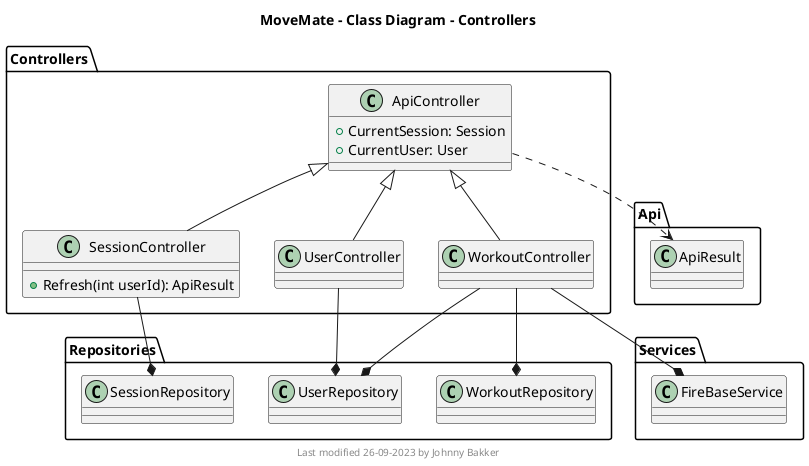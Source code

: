 @startuml Class Diafram Controllers

	title MoveMate - Class Diagram - Controllers
	footer Last modified 26-09-2023 by Johnny Bakker

	namespace Controllers {

		class ApiController {
			+CurrentSession: Session
			+CurrentUser: User
		}

		class SessionController {
				+Refresh(int userId): ApiResult
		}
		class UserController
		class WorkoutController

		ApiController <|-- SessionController
		ApiController <|-- UserController
		ApiController <|-- WorkoutController
	}

	namespace Repositories {
		class SessionRepository
		class UserRepository
		class WorkoutRepository
	}
		
	Controllers.ApiController ..> Api.ApiResult
	Controllers.UserController --* Repositories.UserRepository
	Controllers.WorkoutController --* Repositories.WorkoutRepository
	Controllers.WorkoutController --* Repositories.UserRepository
	Controllers.WorkoutController --* Services.FireBaseService
	Controllers.SessionController --* Repositories.SessionRepository


@enduml
